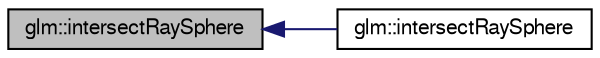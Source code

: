 digraph G
{
  bgcolor="transparent";
  edge [fontname="FreeSans",fontsize=10,labelfontname="FreeSans",labelfontsize=10];
  node [fontname="FreeSans",fontsize=10,shape=record];
  rankdir=LR;
  Node1 [label="glm::intersectRaySphere",height=0.2,width=0.4,color="black", fillcolor="grey75", style="filled" fontcolor="black"];
  Node1 -> Node2 [dir=back,color="midnightblue",fontsize=10,style="solid"];
  Node2 [label="glm::intersectRaySphere",height=0.2,width=0.4,color="black",URL="$group__gtx__intersect.html#g2e6a97dd3fcdbf83c24dd3499f81014b"];
}
